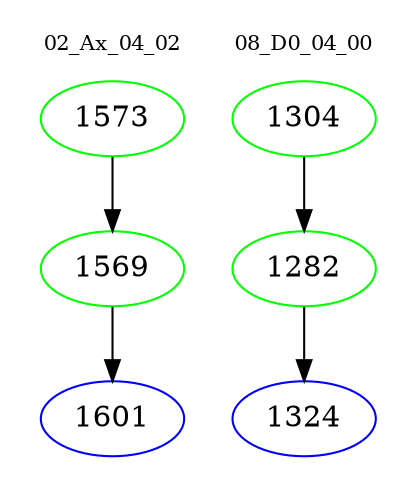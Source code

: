 digraph{
subgraph cluster_0 {
color = white
label = "02_Ax_04_02";
fontsize=10;
T0_1573 [label="1573", color="green"]
T0_1573 -> T0_1569 [color="black"]
T0_1569 [label="1569", color="green"]
T0_1569 -> T0_1601 [color="black"]
T0_1601 [label="1601", color="blue"]
}
subgraph cluster_1 {
color = white
label = "08_D0_04_00";
fontsize=10;
T1_1304 [label="1304", color="green"]
T1_1304 -> T1_1282 [color="black"]
T1_1282 [label="1282", color="green"]
T1_1282 -> T1_1324 [color="black"]
T1_1324 [label="1324", color="blue"]
}
}
